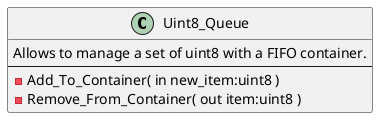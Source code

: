 @startuml

class Uint8_Queue
{
  Allows to manage a set of uint8 with a FIFO container.
  --
  - Add_To_Container( in new_item:uint8 )
  - Remove_From_Container( out item:uint8 )
}

@enduml